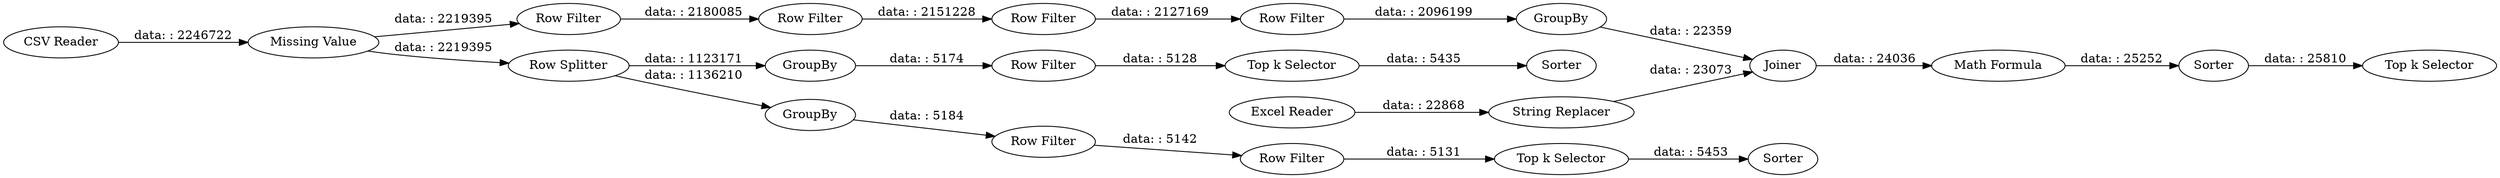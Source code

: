 digraph {
	"4712546494973317152_6" [label=Sorter]
	"4712546494973317152_28" [label="Row Filter"]
	"4712546494973317152_27" [label="Row Filter"]
	"4712546494973317152_23" [label="Top k Selector"]
	"4712546494973317152_10" [label=Joiner]
	"4712546494973317152_12" [label=GroupBy]
	"4712546494973317152_29" [label="Row Filter"]
	"4712546494973317152_15" [label=GroupBy]
	"4712546494973317152_17" [label="Math Formula"]
	"4712546494973317152_1" [label="CSV Reader"]
	"4712546494973317152_31" [label="Row Filter"]
	"4712546494973317152_8" [label="Missing Value"]
	"4712546494973317152_7" [label=Sorter]
	"4712546494973317152_24" [label="Top k Selector"]
	"4712546494973317152_26" [label="Row Filter"]
	"4712546494973317152_30" [label="Row Filter"]
	"4712546494973317152_3" [label="Row Splitter"]
	"4712546494973317152_9" [label="Excel Reader"]
	"4712546494973317152_22" [label="Top k Selector"]
	"4712546494973317152_14" [label=GroupBy]
	"4712546494973317152_16" [label="String Replacer"]
	"4712546494973317152_25" [label="Row Filter"]
	"4712546494973317152_18" [label=Sorter]
	"4712546494973317152_25" -> "4712546494973317152_26" [label="data: : 2180085"]
	"4712546494973317152_3" -> "4712546494973317152_15" [label="data: : 1136210"]
	"4712546494973317152_8" -> "4712546494973317152_3" [label="data: : 2219395"]
	"4712546494973317152_3" -> "4712546494973317152_14" [label="data: : 1123171"]
	"4712546494973317152_14" -> "4712546494973317152_30" [label="data: : 5174"]
	"4712546494973317152_26" -> "4712546494973317152_27" [label="data: : 2151228"]
	"4712546494973317152_10" -> "4712546494973317152_17" [label="data: : 24036"]
	"4712546494973317152_15" -> "4712546494973317152_31" [label="data: : 5184"]
	"4712546494973317152_9" -> "4712546494973317152_16" [label="data: : 22868"]
	"4712546494973317152_28" -> "4712546494973317152_12" [label="data: : 2096199"]
	"4712546494973317152_17" -> "4712546494973317152_18" [label="data: : 25252"]
	"4712546494973317152_30" -> "4712546494973317152_24" [label="data: : 5128"]
	"4712546494973317152_24" -> "4712546494973317152_7" [label="data: : 5435"]
	"4712546494973317152_12" -> "4712546494973317152_10" [label="data: : 22359"]
	"4712546494973317152_23" -> "4712546494973317152_6" [label="data: : 5453"]
	"4712546494973317152_1" -> "4712546494973317152_8" [label="data: : 2246722"]
	"4712546494973317152_16" -> "4712546494973317152_10" [label="data: : 23073"]
	"4712546494973317152_18" -> "4712546494973317152_22" [label="data: : 25810"]
	"4712546494973317152_27" -> "4712546494973317152_28" [label="data: : 2127169"]
	"4712546494973317152_29" -> "4712546494973317152_23" [label="data: : 5131"]
	"4712546494973317152_31" -> "4712546494973317152_29" [label="data: : 5142"]
	"4712546494973317152_8" -> "4712546494973317152_25" [label="data: : 2219395"]
	rankdir=LR
}
